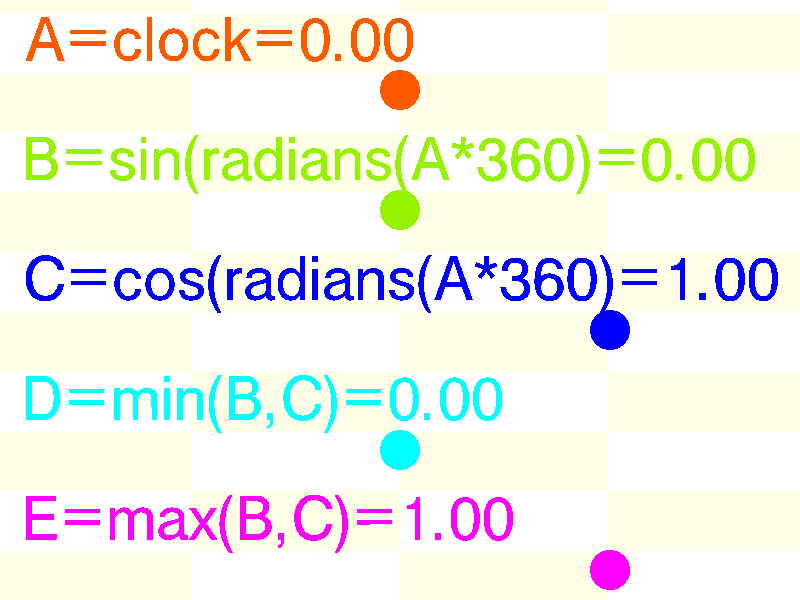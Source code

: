 // This work is licensed under the Creative Commons Attribution-ShareAlike 3.0 Unported License.
// To view a copy of this license, visit http://creativecommons.org/licenses/by-sa/3.0/ or send a
// letter to Creative Commons, 444 Castro Street, Suite 900, Mountain View, California, 94041, USA.

// Persistence Of Vision raytracer sample file.
// Demonstrates various new float math functions.
// Animate this scene with clock values +ki0.0 to +kf1.0

#version 3.7;

global_settings { assumed_gamma 1.0 }

#declare A = clock;
#declare B = sin(radians(A*360));
#declare C = cos(radians(A*360));
#declare D = min(B,C);
#declare E = max(B,C);

#include "colors.inc"

#declare Rad=1/3;
#declare Fudge=3.5;
#declare TFudge=<-6.25,0,0.2>;
#declare Font="cyrvetic.ttf"

camera {
   location  <0, 0, -120>
   right     x*image_width/image_height
   direction <0, 0,  12>
   look_at   <0, 0,   0>
}

light_source { <5000, 10000, -20000> color White}
plane { z, Rad hollow on pigment {checker color rgb <1,1,1>*1.2 color rgb <1,1,.8> scale <Fudge,1,1>}
        translate<0,-0.2,0> }

union{
 text{ttf Font concat("A=clock=",str(A,0,2)),0.1,0 translate TFudge}
 sphere {<A*Fudge,-0.5,0>,Rad}
 pigment{color rgb<1,0.1,0>} translate 4*y
}

union{
 text{ttf Font concat("B=sin(radians(A*360)=",str(B,0,2)),0.1,0 translate TFudge}
 sphere {<B*Fudge,-0.5,0>,Rad}
 pigment{color rgb<0.3,0.9,0>} translate 2*y
}

union{
 text{ttf Font concat("C=cos(radians(A*360)=",str(C,0,2)),0.1,0 translate TFudge}
 sphere {<C*Fudge,-0.5,0>,Rad}
 pigment{Blue}
}

union{
 text{ttf Font concat("D=min(B,C)=",str(D,0,2)),0.1,0 translate TFudge}
 sphere {<D*Fudge,-0.5,0>,Rad}
 pigment{Cyan} translate -2*y
}

union{
 text{ttf Font concat("E=max(B,C)=",str(E,0,2)),0.1,0 translate TFudge}
 sphere {<E*Fudge,-0.5,0>,Rad}
 pigment{Magenta} translate -4*y
}


